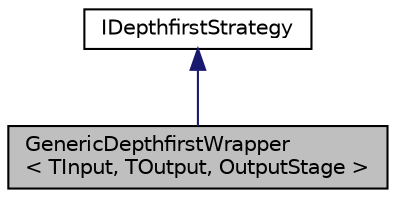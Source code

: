 digraph "GenericDepthfirstWrapper&lt; TInput, TOutput, OutputStage &gt;"
{
 // LATEX_PDF_SIZE
  edge [fontname="Helvetica",fontsize="10",labelfontname="Helvetica",labelfontsize="10"];
  node [fontname="Helvetica",fontsize="10",shape=record];
  Node1 [label="GenericDepthfirstWrapper\l\< TInput, TOutput, OutputStage \>",height=0.2,width=0.4,color="black", fillcolor="grey75", style="filled", fontcolor="black",tooltip=" "];
  Node2 -> Node1 [dir="back",color="midnightblue",fontsize="10",style="solid",fontname="Helvetica"];
  Node2 [label="IDepthfirstStrategy",height=0.2,width=0.4,color="black", fillcolor="white", style="filled",URL="$classarm__conv_1_1pooling_1_1_i_depthfirst_strategy.xhtml",tooltip=" "];
}
